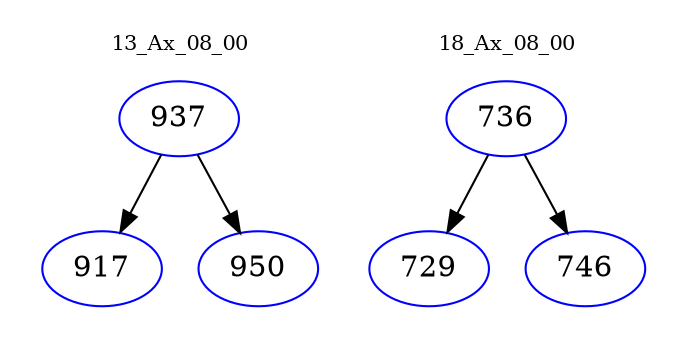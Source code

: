digraph{
subgraph cluster_0 {
color = white
label = "13_Ax_08_00";
fontsize=10;
T0_937 [label="937", color="blue"]
T0_937 -> T0_917 [color="black"]
T0_917 [label="917", color="blue"]
T0_937 -> T0_950 [color="black"]
T0_950 [label="950", color="blue"]
}
subgraph cluster_1 {
color = white
label = "18_Ax_08_00";
fontsize=10;
T1_736 [label="736", color="blue"]
T1_736 -> T1_729 [color="black"]
T1_729 [label="729", color="blue"]
T1_736 -> T1_746 [color="black"]
T1_746 [label="746", color="blue"]
}
}
